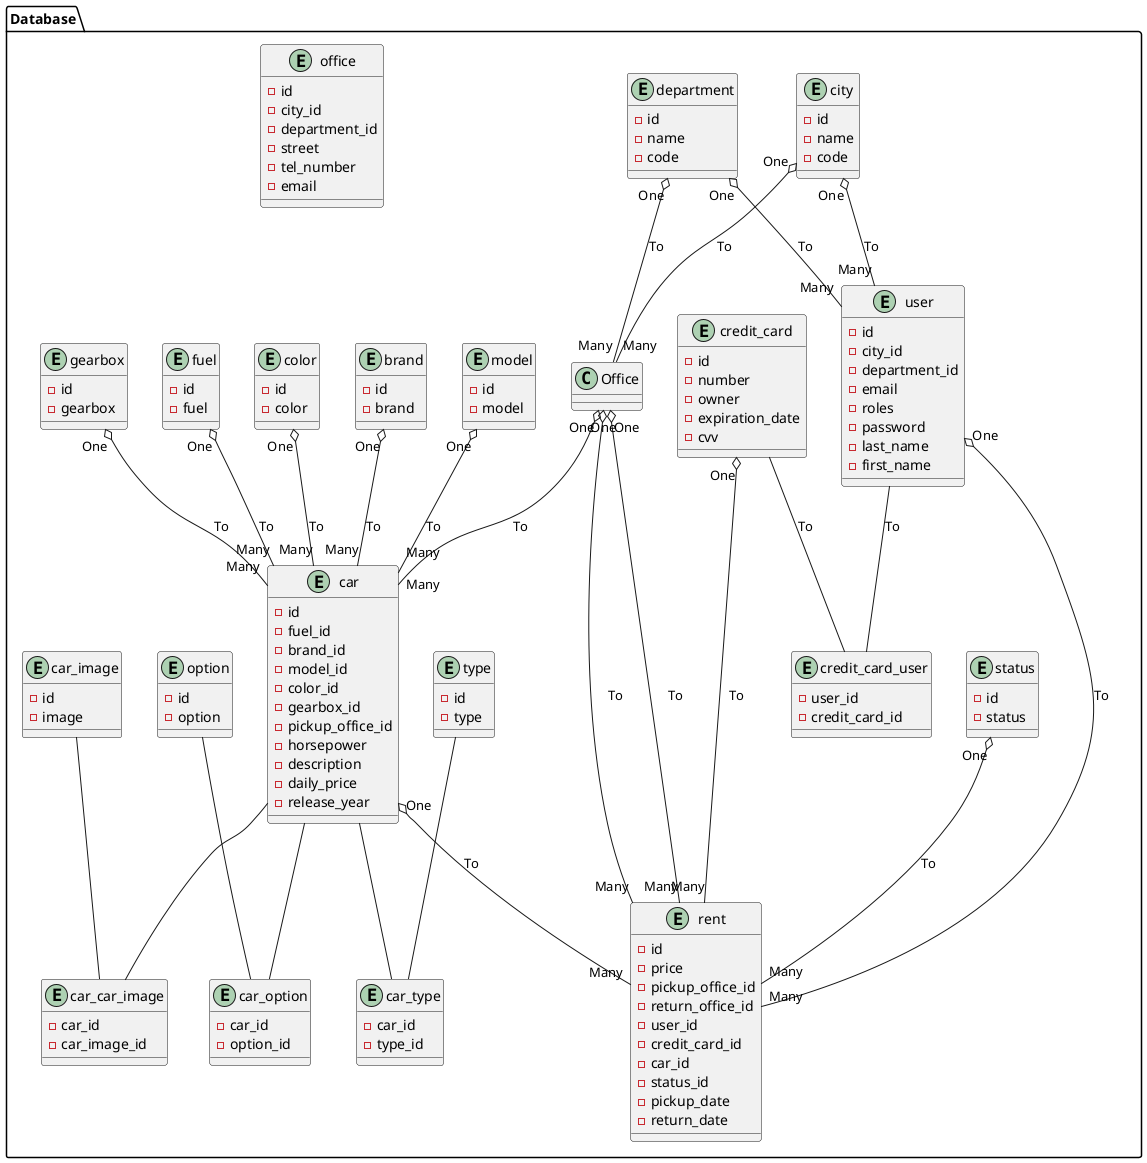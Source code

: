 @startuml UML

package "Database" #FFF {
    ' ---------------------------------
    ' Car component
    ' ---------------------------------
    entity brand {
        - id
        - brand
    }
    entity color {
        - id
        - color
    }
    entity fuel {
        - id
        - fuel
    }
    entity gearbox {
        - id
        - gearbox
    }
    entity model {
        - id
        - model
    }
    entity type {
        - id
        - type
    }
    ' ---------------------------------
    ' Office and user component
    ' ---------------------------------
    entity department {
        - id
        - name
        - code
    }
    entity city {
        - id
        - name
        - code
    }
    ' ---------------------------------
    ' Rent component
    ' ---------------------------------
    entity status {
        - id
        - status
    }
    entity credit_card {
        - id
        - number
        - owner
        - expiration_date
        - cvv
    }

    entity office {
        - id
        - city_id
        - department_id
        - street
        - tel_number
        - email
    }
    entity car {
        - id
        - fuel_id
        - brand_id
        - model_id
        - color_id
        - gearbox_id
        - pickup_office_id
        - horsepower
        - description
        - daily_price
        - release_year
    }
    ' ---------------------------------
    ' car relation table
    ' ---------------------------------
    entity car_type {
        - car_id
        - type_id
    }
    entity option {
        - id
        - option
    }
    entity car_option {
        - car_id
        - option_id
    }
    entity car_image {
        - id
        - image
    }
    entity car_car_image {
        - car_id
        - car_image_id
    }

    entity user {
        - id
        - city_id
        - department_id
        - email
        - roles
        - password
        - last_name
        - first_name
    }
    entity credit_card_user {
        - user_id
        - credit_card_id
    }
    ' entity transaction {
    '     - id
    '     - total_price
    '     - start_date
    '     - ent_date
    '     - created_at
    '     - user_id (serialize summary of the user)
    '     - credit_card (serialize summary of the credit_card)
    '     - refunded
    '     - refunded_at
    '     - rent (serialize summary of the rent)
    ' }

    entity rent {
        - id
        - price
        - pickup_office_id
        - return_office_id
        - user_id
        - credit_card_id
        - car_id
        - status_id
        - pickup_date
        - return_date
    }

    department "One" o-- "Many" Office: To
    city "One" o-- "Many" Office: To

    Office "One" o-- "Many" car: To

    brand "One" o-- "Many" car: To
    color "One" o-- "Many" car: To
    fuel "One" o-- "Many" car: To
    gearbox "One" o-- "Many" car: To
    model "One" o-- "Many" car: To

    type " " -- " " car_type: ""
    car " " -- " " car_type: ""
    option " " -- " " car_option: ""
    car " " -- " " car_option: ""
    car_image " " -- " " car_car_image: ""
    car " " -- " " car_car_image: ""

    department "One" o-- "Many" user: To
    city "One" o-- "Many" user: To
    credit_card " " -- " " credit_card_user: To
    user " " -- " " credit_card_user: To

    user "One" o-- "Many" rent: To
    Office "One" o-- "Many" rent: To
    Office "One" o-- "Many" rent: To
    car "One" o-- "Many" rent: To
    status "One" o-- "Many" rent: To
    credit_card "One" o-- "Many" rent: To

}
@enduml